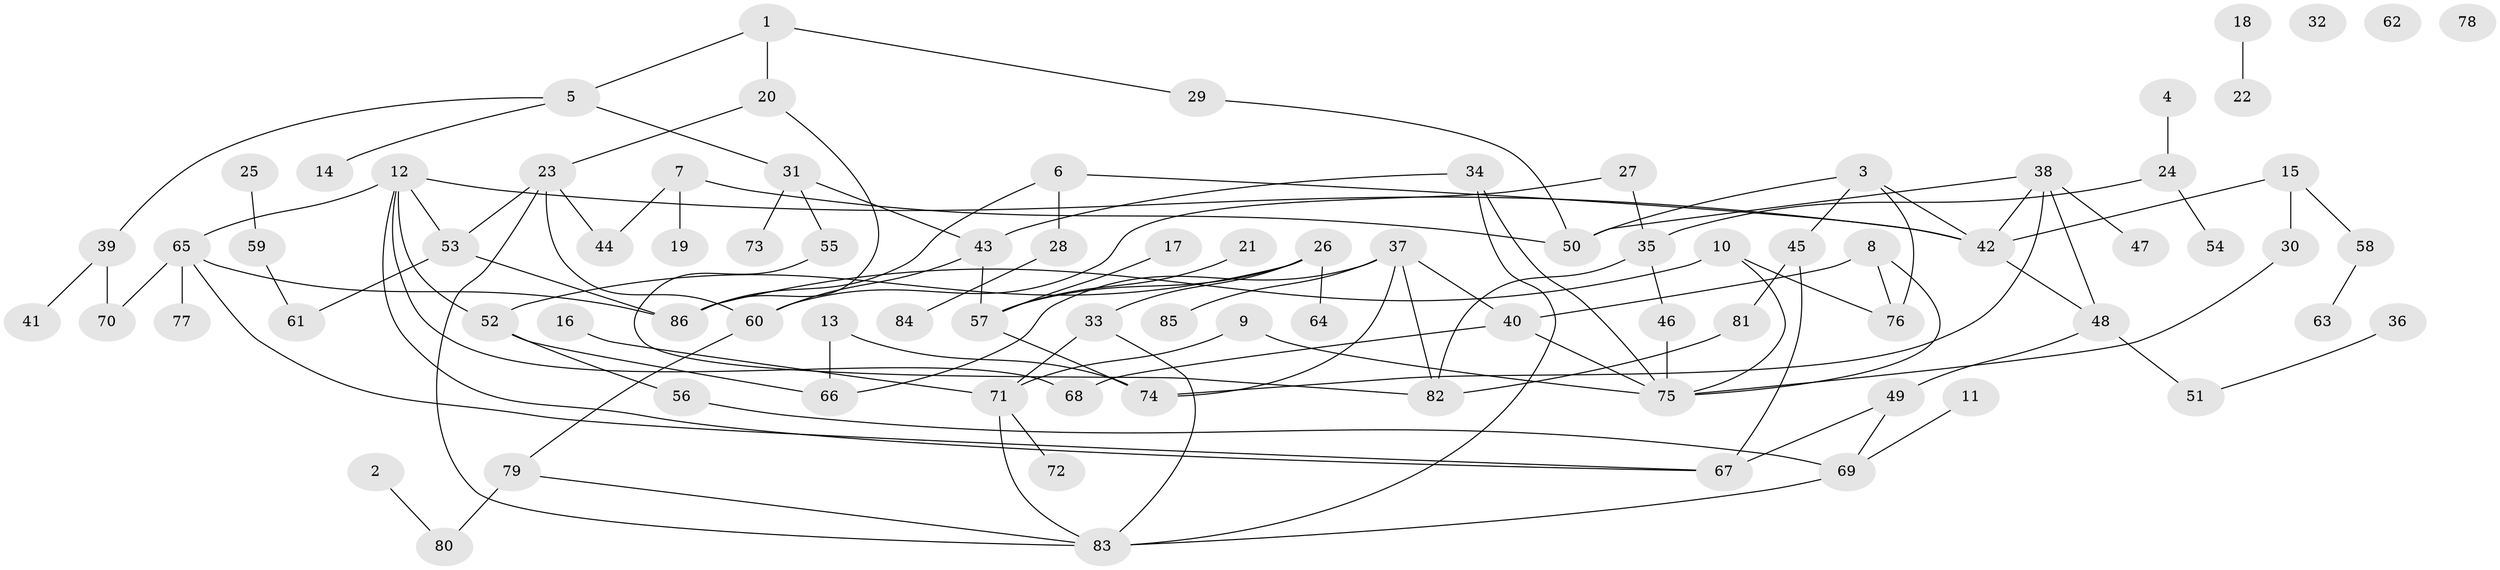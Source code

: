 // coarse degree distribution, {9: 0.045454545454545456, 2: 0.22727272727272727, 1: 0.09090909090909091, 3: 0.3181818181818182, 4: 0.13636363636363635, 7: 0.09090909090909091, 12: 0.045454545454545456, 6: 0.045454545454545456}
// Generated by graph-tools (version 1.1) at 2025/48/03/04/25 22:48:29]
// undirected, 86 vertices, 115 edges
graph export_dot {
  node [color=gray90,style=filled];
  1;
  2;
  3;
  4;
  5;
  6;
  7;
  8;
  9;
  10;
  11;
  12;
  13;
  14;
  15;
  16;
  17;
  18;
  19;
  20;
  21;
  22;
  23;
  24;
  25;
  26;
  27;
  28;
  29;
  30;
  31;
  32;
  33;
  34;
  35;
  36;
  37;
  38;
  39;
  40;
  41;
  42;
  43;
  44;
  45;
  46;
  47;
  48;
  49;
  50;
  51;
  52;
  53;
  54;
  55;
  56;
  57;
  58;
  59;
  60;
  61;
  62;
  63;
  64;
  65;
  66;
  67;
  68;
  69;
  70;
  71;
  72;
  73;
  74;
  75;
  76;
  77;
  78;
  79;
  80;
  81;
  82;
  83;
  84;
  85;
  86;
  1 -- 5;
  1 -- 20;
  1 -- 29;
  2 -- 80;
  3 -- 42;
  3 -- 45;
  3 -- 50;
  3 -- 76;
  4 -- 24;
  5 -- 14;
  5 -- 31;
  5 -- 39;
  6 -- 28;
  6 -- 42;
  6 -- 86;
  7 -- 19;
  7 -- 44;
  7 -- 50;
  8 -- 40;
  8 -- 75;
  8 -- 76;
  9 -- 71;
  9 -- 75;
  10 -- 75;
  10 -- 76;
  10 -- 86;
  11 -- 69;
  12 -- 42;
  12 -- 52;
  12 -- 53;
  12 -- 65;
  12 -- 67;
  12 -- 68;
  13 -- 66;
  13 -- 74;
  15 -- 30;
  15 -- 42;
  15 -- 58;
  16 -- 71;
  17 -- 57;
  18 -- 22;
  20 -- 23;
  20 -- 86;
  21 -- 57;
  23 -- 44;
  23 -- 53;
  23 -- 60;
  23 -- 83;
  24 -- 35;
  24 -- 54;
  25 -- 59;
  26 -- 33;
  26 -- 52;
  26 -- 57;
  26 -- 64;
  27 -- 35;
  27 -- 60;
  28 -- 84;
  29 -- 50;
  30 -- 75;
  31 -- 43;
  31 -- 55;
  31 -- 73;
  33 -- 71;
  33 -- 83;
  34 -- 43;
  34 -- 75;
  34 -- 83;
  35 -- 46;
  35 -- 82;
  36 -- 51;
  37 -- 40;
  37 -- 66;
  37 -- 74;
  37 -- 82;
  37 -- 85;
  38 -- 42;
  38 -- 47;
  38 -- 48;
  38 -- 50;
  38 -- 74;
  39 -- 41;
  39 -- 70;
  40 -- 68;
  40 -- 75;
  42 -- 48;
  43 -- 57;
  43 -- 60;
  45 -- 67;
  45 -- 81;
  46 -- 75;
  48 -- 49;
  48 -- 51;
  49 -- 67;
  49 -- 69;
  52 -- 56;
  52 -- 66;
  53 -- 61;
  53 -- 86;
  55 -- 82;
  56 -- 69;
  57 -- 74;
  58 -- 63;
  59 -- 61;
  60 -- 79;
  65 -- 67;
  65 -- 70;
  65 -- 77;
  65 -- 86;
  69 -- 83;
  71 -- 72;
  71 -- 83;
  79 -- 80;
  79 -- 83;
  81 -- 82;
}

